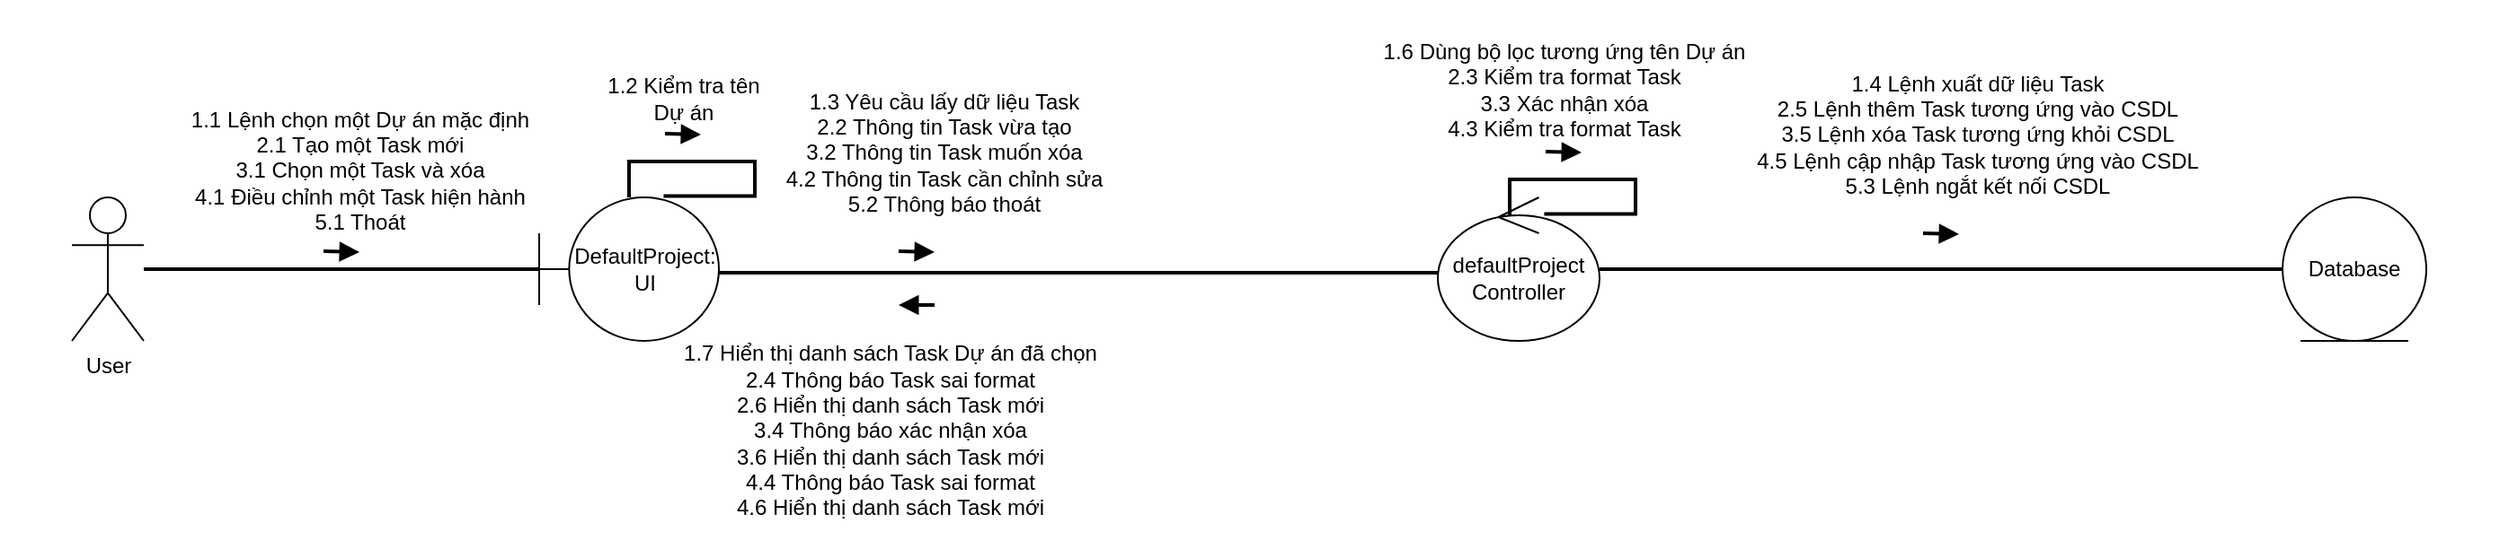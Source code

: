<mxfile version="13.9.2" type="device"><diagram id="9Ly-xss9jruNPsQkhGMf" name="Page-1"><mxGraphModel dx="1730" dy="2041" grid="1" gridSize="10" guides="1" tooltips="1" connect="1" arrows="1" fold="1" page="1" pageScale="1" pageWidth="827" pageHeight="1169" math="0" shadow="0"><root><mxCell id="0"/><mxCell id="1" parent="0"/><mxCell id="Lwl9h0vLIcoJQayYQs5D-26" value="" style="rounded=0;whiteSpace=wrap;html=1;strokeColor=none;" vertex="1" parent="1"><mxGeometry x="40" y="-30" width="1390" height="310" as="geometry"/></mxCell><mxCell id="Lwl9h0vLIcoJQayYQs5D-1" value="User" style="shape=umlActor;verticalLabelPosition=bottom;verticalAlign=top;html=1;outlineConnect=0;" vertex="1" parent="1"><mxGeometry x="80" y="80" width="40" height="80" as="geometry"/></mxCell><mxCell id="Lwl9h0vLIcoJQayYQs5D-2" value="DefaultProject:&lt;br&gt;UI" style="shape=umlBoundary;whiteSpace=wrap;html=1;" vertex="1" parent="1"><mxGeometry x="340" y="80" width="100" height="80" as="geometry"/></mxCell><mxCell id="Lwl9h0vLIcoJQayYQs5D-3" value="Database" style="ellipse;shape=umlEntity;whiteSpace=wrap;html=1;" vertex="1" parent="1"><mxGeometry x="1310" y="80" width="80" height="80" as="geometry"/></mxCell><mxCell id="Lwl9h0vLIcoJQayYQs5D-4" value="defaultProject&lt;br&gt;Controller" style="ellipse;shape=umlControl;whiteSpace=wrap;html=1;" vertex="1" parent="1"><mxGeometry x="840" y="80" width="90" height="80" as="geometry"/></mxCell><mxCell id="Lwl9h0vLIcoJQayYQs5D-7" value="" style="endArrow=none;html=1;startArrow=block;startFill=1;endFill=0;strokeWidth=2;rounded=0;" edge="1" parent="1"><mxGeometry width="50" height="50" relative="1" as="geometry"><mxPoint x="240" y="110.5" as="sourcePoint"/><mxPoint x="220" y="110" as="targetPoint"/></mxGeometry></mxCell><mxCell id="Lwl9h0vLIcoJQayYQs5D-8" value="" style="line;strokeWidth=2;fillColor=none;align=left;verticalAlign=middle;spacingTop=-1;spacingLeft=3;spacingRight=3;rotatable=0;labelPosition=right;points=[];portConstraint=eastwest;" vertex="1" parent="1"><mxGeometry x="120" y="116" width="220" height="8" as="geometry"/></mxCell><mxCell id="Lwl9h0vLIcoJQayYQs5D-9" value="" style="line;strokeWidth=2;fillColor=none;align=left;verticalAlign=middle;spacingTop=-1;spacingLeft=3;spacingRight=3;rotatable=0;labelPosition=right;points=[];portConstraint=eastwest;" vertex="1" parent="1"><mxGeometry x="930" y="116" width="380" height="8" as="geometry"/></mxCell><mxCell id="Lwl9h0vLIcoJQayYQs5D-10" value="" style="line;strokeWidth=2;fillColor=none;align=left;verticalAlign=middle;spacingTop=-1;spacingLeft=3;spacingRight=3;rotatable=0;labelPosition=right;points=[];portConstraint=eastwest;" vertex="1" parent="1"><mxGeometry x="440" y="118" width="400" height="8" as="geometry"/></mxCell><mxCell id="Lwl9h0vLIcoJQayYQs5D-11" value="" style="endArrow=none;html=1;startArrow=block;startFill=1;endFill=0;strokeWidth=2;rounded=0;" edge="1" parent="1"><mxGeometry width="50" height="50" relative="1" as="geometry"><mxPoint x="1130" y="100.5" as="sourcePoint"/><mxPoint x="1110" y="100" as="targetPoint"/></mxGeometry></mxCell><mxCell id="Lwl9h0vLIcoJQayYQs5D-12" value="" style="endArrow=none;html=1;startArrow=block;startFill=1;endFill=0;strokeWidth=2;rounded=0;" edge="1" parent="1"><mxGeometry width="50" height="50" relative="1" as="geometry"><mxPoint x="560" y="110.5" as="sourcePoint"/><mxPoint x="540" y="110" as="targetPoint"/></mxGeometry></mxCell><mxCell id="Lwl9h0vLIcoJQayYQs5D-13" value="1.1 Lệnh chọn một Dự án mặc định&lt;br&gt;2.1 Tạo một Task mới&lt;br&gt;3.1 Chọn một Task và xóa&lt;br&gt;4.1 Điều chỉnh một Task hiện hành&lt;br&gt;5.1 Thoát&lt;br&gt;" style="text;html=1;align=center;verticalAlign=middle;resizable=0;points=[];autosize=1;" vertex="1" parent="1"><mxGeometry x="140" y="30" width="200" height="70" as="geometry"/></mxCell><mxCell id="Lwl9h0vLIcoJQayYQs5D-14" style="edgeStyle=orthogonalEdgeStyle;rounded=0;orthogonalLoop=1;jettySize=auto;html=1;entryX=0.692;entryY=-0.01;entryDx=0;entryDy=0;entryPerimeter=0;strokeWidth=2;endArrow=none;endFill=0;" edge="1" parent="1" source="Lwl9h0vLIcoJQayYQs5D-2" target="Lwl9h0vLIcoJQayYQs5D-2"><mxGeometry relative="1" as="geometry"><Array as="points"><mxPoint x="390" y="60"/><mxPoint x="460" y="60"/><mxPoint x="460" y="79"/></Array></mxGeometry></mxCell><mxCell id="Lwl9h0vLIcoJQayYQs5D-15" value="1.2 Kiểm tra tên&lt;br&gt;Dự án" style="text;html=1;align=center;verticalAlign=middle;resizable=0;points=[];autosize=1;" vertex="1" parent="1"><mxGeometry x="370" y="10" width="100" height="30" as="geometry"/></mxCell><mxCell id="Lwl9h0vLIcoJQayYQs5D-16" value="1.3 Yêu cầu lấy dữ liệu Task&lt;br&gt;2.2 Thông tin Task vừa tạo&lt;br&gt;3.2 Thông tin Task muốn xóa&lt;br&gt;4.2 Thông tin Task cần chỉnh sửa&lt;br&gt;5.2 Thông báo thoát" style="text;html=1;align=center;verticalAlign=middle;resizable=0;points=[];autosize=1;" vertex="1" parent="1"><mxGeometry x="470" y="20" width="190" height="70" as="geometry"/></mxCell><mxCell id="Lwl9h0vLIcoJQayYQs5D-17" value="" style="endArrow=none;html=1;startArrow=block;startFill=1;endFill=0;strokeWidth=2;rounded=0;" edge="1" parent="1"><mxGeometry width="50" height="50" relative="1" as="geometry"><mxPoint x="540" y="140" as="sourcePoint"/><mxPoint x="560" y="140" as="targetPoint"/></mxGeometry></mxCell><mxCell id="Lwl9h0vLIcoJQayYQs5D-18" value="1.7 Hiển thị danh sách Task Dự án đã chọn&lt;br&gt;2.4 Thông báo Task sai format&lt;br&gt;2.6 Hiển thị danh sách Task mới&lt;br&gt;3.4 Thông báo xác nhận xóa&lt;br&gt;3.6 Hiển thị danh sách Task mới&lt;br&gt;4.4 Thông báo Task sai format&lt;br&gt;4.6 Hiển thị danh sách Task mới" style="text;html=1;align=center;verticalAlign=middle;resizable=0;points=[];autosize=1;" vertex="1" parent="1"><mxGeometry x="410" y="160" width="250" height="100" as="geometry"/></mxCell><mxCell id="Lwl9h0vLIcoJQayYQs5D-19" style="edgeStyle=orthogonalEdgeStyle;rounded=0;orthogonalLoop=1;jettySize=auto;html=1;entryX=0.692;entryY=-0.01;entryDx=0;entryDy=0;entryPerimeter=0;strokeWidth=2;endArrow=none;endFill=0;" edge="1" parent="1"><mxGeometry relative="1" as="geometry"><mxPoint x="880" y="90" as="sourcePoint"/><mxPoint x="899.2" y="89.2" as="targetPoint"/><Array as="points"><mxPoint x="880" y="70"/><mxPoint x="950" y="70"/><mxPoint x="950" y="89"/></Array></mxGeometry></mxCell><mxCell id="Lwl9h0vLIcoJQayYQs5D-20" value="1.6 Dùng bộ lọc tương ứng tên Dự án&lt;br&gt;2.3 Kiểm tra format Task&lt;br&gt;3.3 Xác nhận xóa&lt;br&gt;4.3 Kiểm tra format Task" style="text;html=1;align=center;verticalAlign=middle;resizable=0;points=[];autosize=1;" vertex="1" parent="1"><mxGeometry x="800" y="-10" width="220" height="60" as="geometry"/></mxCell><mxCell id="Lwl9h0vLIcoJQayYQs5D-21" value="1.4 Lệnh xuất dữ liệu Task&lt;br&gt;2.5 Lệnh thêm Task tương ứng vào CSDL&lt;br&gt;3.5 Lệnh xóa Task tương ứng khỏi CSDL&lt;br&gt;4.5 Lệnh cập nhập Task tương ứng vào CSDL&lt;br&gt;5.3 Lệnh ngắt kết nối CSDL" style="text;html=1;align=center;verticalAlign=middle;resizable=0;points=[];autosize=1;" vertex="1" parent="1"><mxGeometry x="1010" y="10" width="260" height="70" as="geometry"/></mxCell><mxCell id="Lwl9h0vLIcoJQayYQs5D-24" value="" style="endArrow=none;html=1;startArrow=block;startFill=1;endFill=0;strokeWidth=2;rounded=0;" edge="1" parent="1"><mxGeometry width="50" height="50" relative="1" as="geometry"><mxPoint x="920" y="55" as="sourcePoint"/><mxPoint x="900" y="54.5" as="targetPoint"/></mxGeometry></mxCell><mxCell id="Lwl9h0vLIcoJQayYQs5D-25" value="" style="endArrow=none;html=1;startArrow=block;startFill=1;endFill=0;strokeWidth=2;rounded=0;" edge="1" parent="1"><mxGeometry width="50" height="50" relative="1" as="geometry"><mxPoint x="430" y="45" as="sourcePoint"/><mxPoint x="410" y="44.5" as="targetPoint"/></mxGeometry></mxCell></root></mxGraphModel></diagram></mxfile>